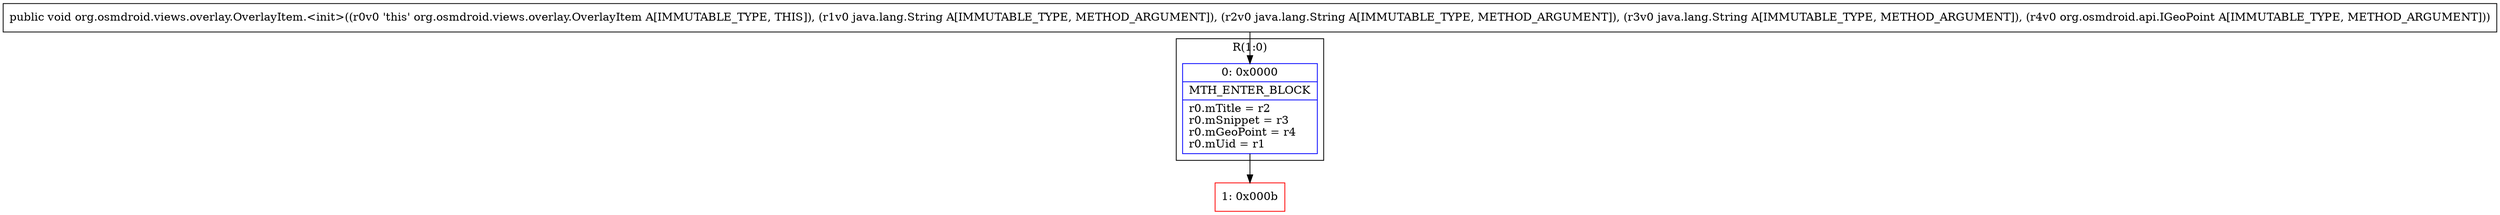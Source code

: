 digraph "CFG fororg.osmdroid.views.overlay.OverlayItem.\<init\>(Ljava\/lang\/String;Ljava\/lang\/String;Ljava\/lang\/String;Lorg\/osmdroid\/api\/IGeoPoint;)V" {
subgraph cluster_Region_1021619146 {
label = "R(1:0)";
node [shape=record,color=blue];
Node_0 [shape=record,label="{0\:\ 0x0000|MTH_ENTER_BLOCK\l|r0.mTitle = r2\lr0.mSnippet = r3\lr0.mGeoPoint = r4\lr0.mUid = r1\l}"];
}
Node_1 [shape=record,color=red,label="{1\:\ 0x000b}"];
MethodNode[shape=record,label="{public void org.osmdroid.views.overlay.OverlayItem.\<init\>((r0v0 'this' org.osmdroid.views.overlay.OverlayItem A[IMMUTABLE_TYPE, THIS]), (r1v0 java.lang.String A[IMMUTABLE_TYPE, METHOD_ARGUMENT]), (r2v0 java.lang.String A[IMMUTABLE_TYPE, METHOD_ARGUMENT]), (r3v0 java.lang.String A[IMMUTABLE_TYPE, METHOD_ARGUMENT]), (r4v0 org.osmdroid.api.IGeoPoint A[IMMUTABLE_TYPE, METHOD_ARGUMENT])) }"];
MethodNode -> Node_0;
Node_0 -> Node_1;
}

